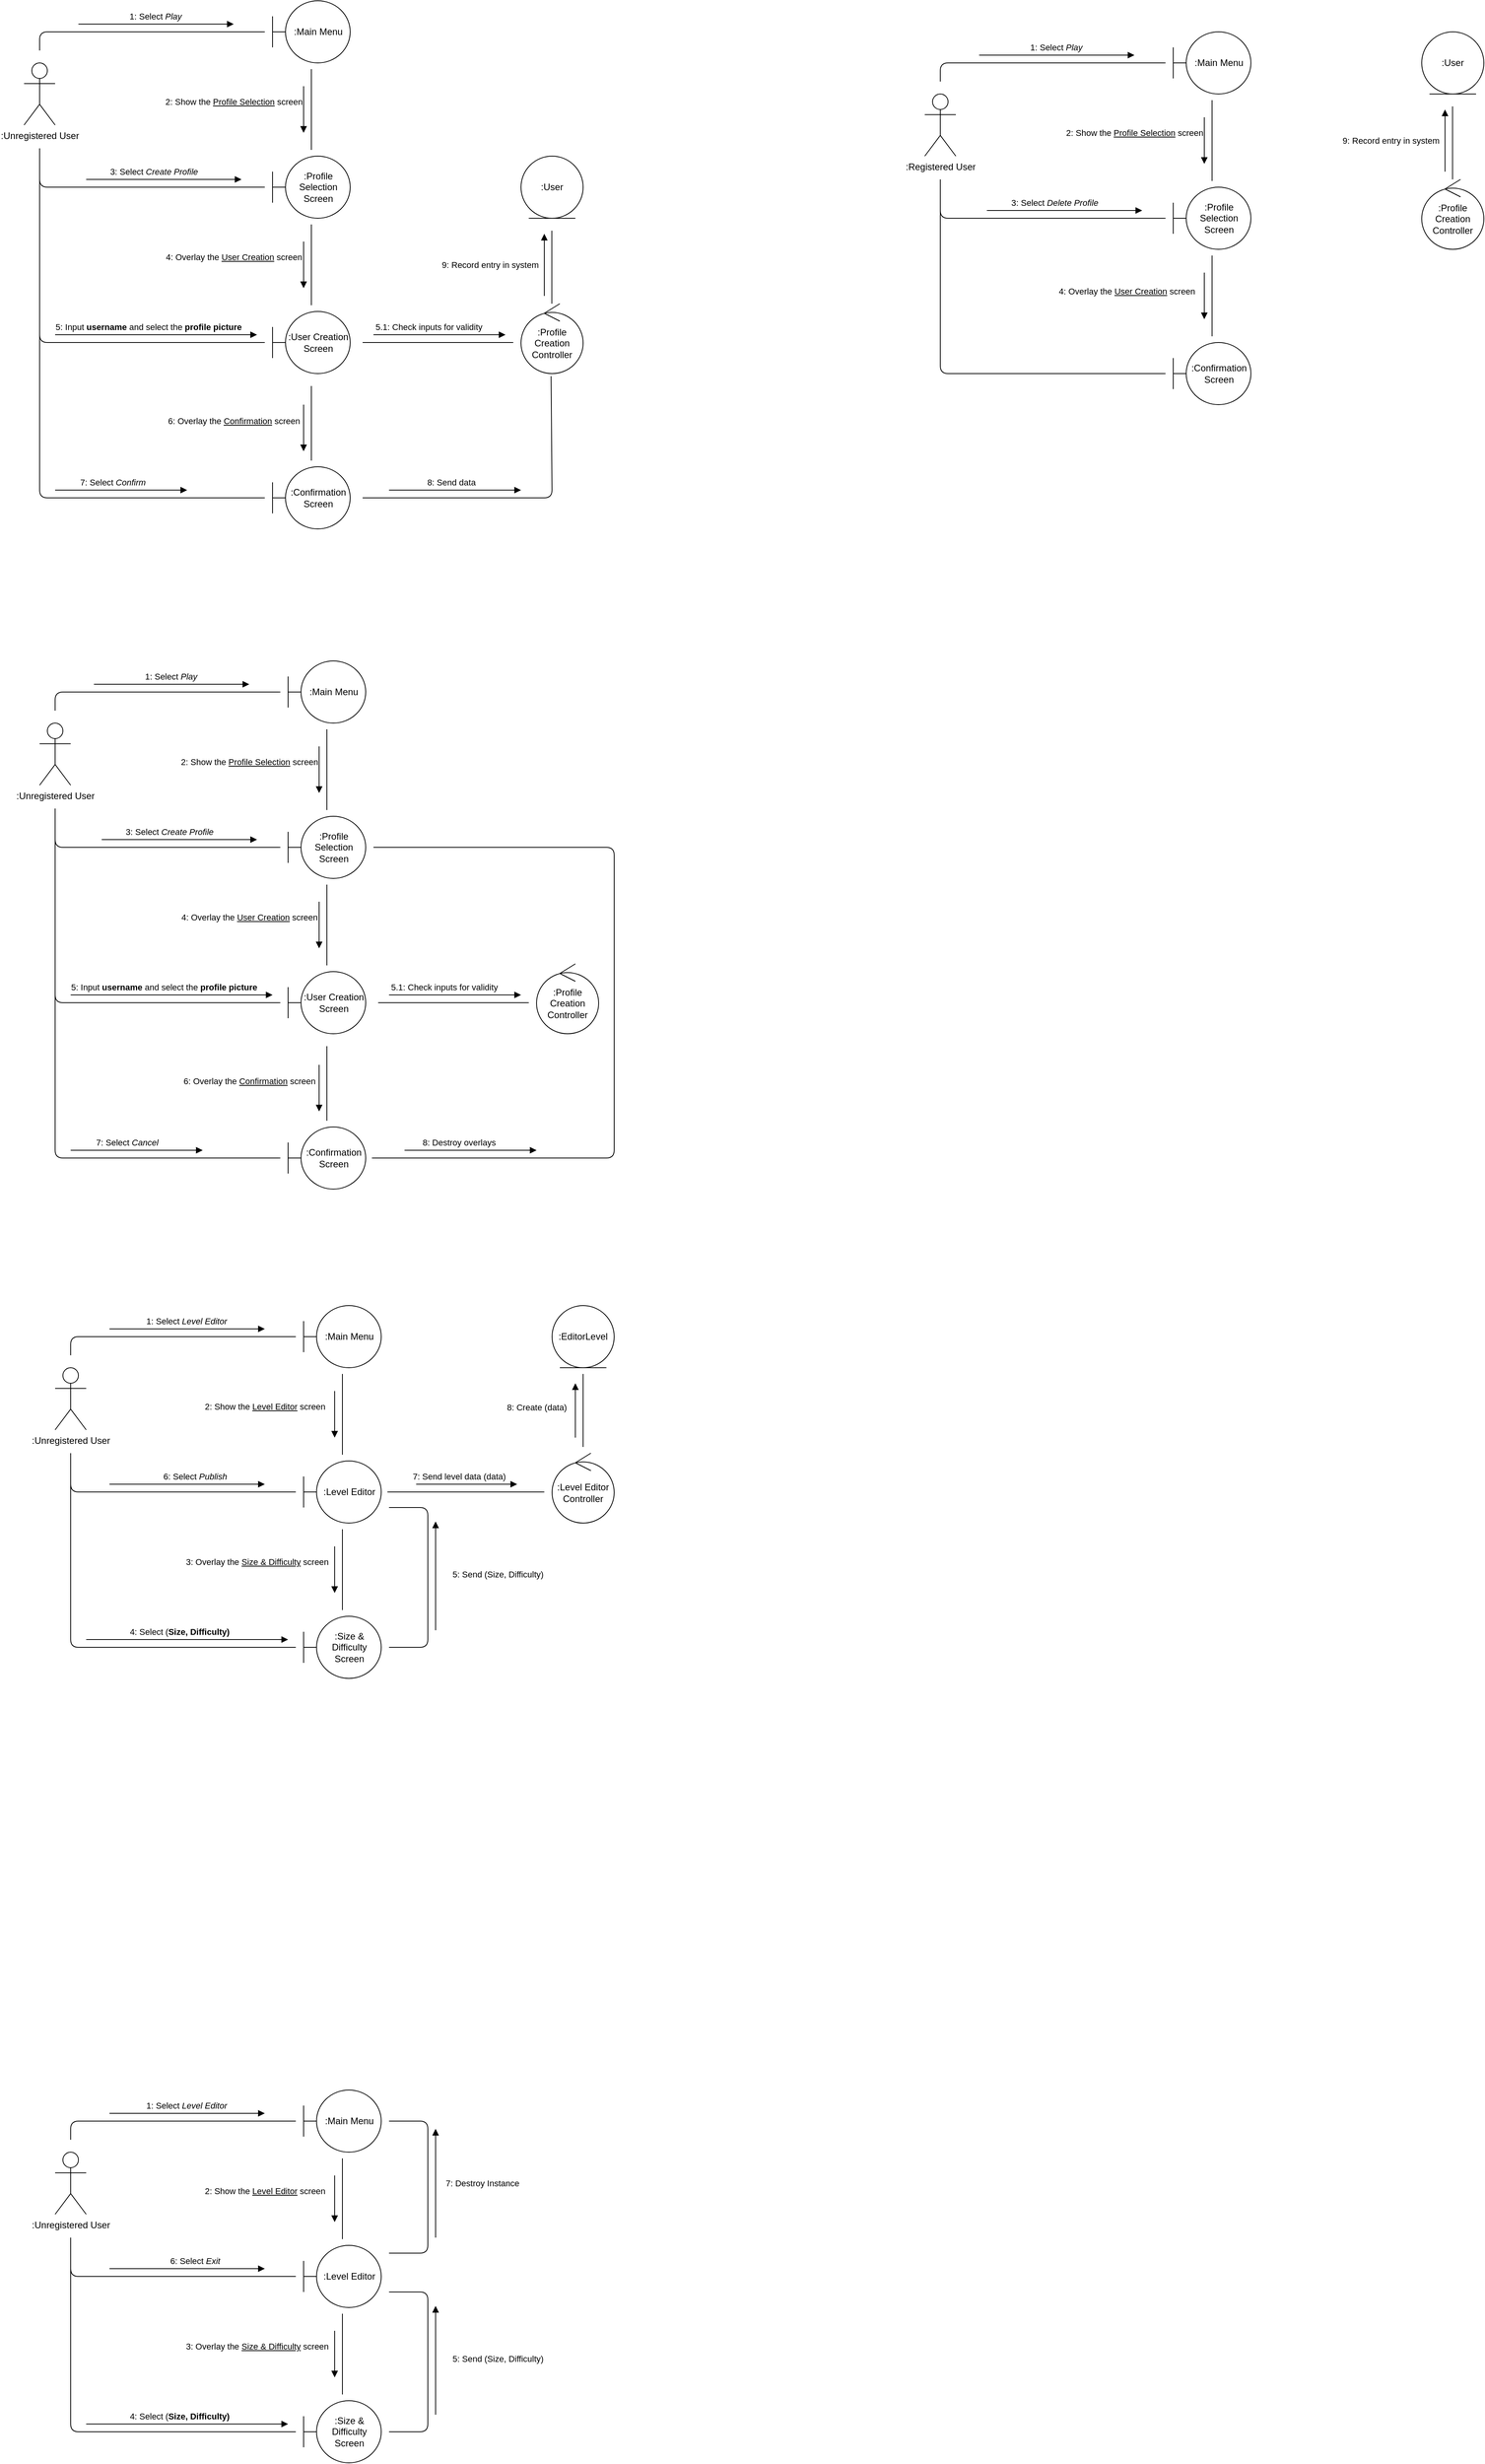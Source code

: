 <mxfile>
    <diagram id="NdVp4izj-DP-vkggaARb" name="Page-1">
        <mxGraphModel dx="1538" dy="759" grid="1" gridSize="10" guides="1" tooltips="1" connect="1" arrows="1" fold="1" page="1" pageScale="1" pageWidth="1169" pageHeight="827" background="#ffffff" math="0" shadow="0">
            <root>
                <mxCell id="0"/>
                <mxCell id="1" parent="0"/>
                <mxCell id="18" value="" style="edgeStyle=none;rounded=1;orthogonalLoop=1;jettySize=auto;html=1;endArrow=none;startSize=14;endSize=14;sourcePerimeterSpacing=8;targetPerimeterSpacing=8;endFill=0;" parent="1" source="3" target="10" edge="1">
                    <mxGeometry relative="1" as="geometry"/>
                </mxCell>
                <mxCell id="19" value="2: Show the &lt;u&gt;Profile Selection&lt;/u&gt; screen" style="edgeLabel;html=1;align=center;verticalAlign=middle;resizable=0;points=[];" parent="18" vertex="1" connectable="0">
                    <mxGeometry x="-0.325" y="-1" relative="1" as="geometry">
                        <mxPoint x="-99" y="7" as="offset"/>
                    </mxGeometry>
                </mxCell>
                <mxCell id="3" value=":Main Menu" style="shape=umlBoundary;whiteSpace=wrap;html=1;shadow=0;sketch=0;" parent="1" vertex="1">
                    <mxGeometry x="400" y="40" width="100" height="80" as="geometry"/>
                </mxCell>
                <mxCell id="8" style="edgeStyle=none;orthogonalLoop=1;jettySize=auto;html=1;endArrow=none;startSize=14;endSize=14;sourcePerimeterSpacing=16;targetPerimeterSpacing=8;rounded=1;endFill=0;" parent="1" source="7" edge="1">
                    <mxGeometry relative="1" as="geometry">
                        <mxPoint x="390" y="80" as="targetPoint"/>
                        <Array as="points">
                            <mxPoint x="100" y="80"/>
                        </Array>
                    </mxGeometry>
                </mxCell>
                <mxCell id="9" value="1: Select&amp;nbsp;&lt;i&gt;Play&lt;/i&gt;" style="edgeLabel;html=1;align=center;verticalAlign=middle;resizable=0;points=[];" parent="8" vertex="1" connectable="0">
                    <mxGeometry x="0.089" relative="1" as="geometry">
                        <mxPoint x="2" y="-20" as="offset"/>
                    </mxGeometry>
                </mxCell>
                <mxCell id="15" style="edgeStyle=none;rounded=1;orthogonalLoop=1;jettySize=auto;html=1;endArrow=none;startSize=14;endSize=14;sourcePerimeterSpacing=16;targetPerimeterSpacing=32;endFill=0;" parent="1" edge="1">
                    <mxGeometry relative="1" as="geometry">
                        <mxPoint x="100" y="230" as="sourcePoint"/>
                        <mxPoint x="390" y="280" as="targetPoint"/>
                        <Array as="points">
                            <mxPoint x="100" y="280"/>
                        </Array>
                    </mxGeometry>
                </mxCell>
                <mxCell id="17" value="3: Select&amp;nbsp;&lt;i&gt;Create Profile&lt;/i&gt;" style="edgeLabel;html=1;align=center;verticalAlign=middle;resizable=0;points=[];" parent="15" vertex="1" connectable="0">
                    <mxGeometry x="-0.097" y="1" relative="1" as="geometry">
                        <mxPoint x="43" y="-19" as="offset"/>
                    </mxGeometry>
                </mxCell>
                <mxCell id="24" style="edgeStyle=none;rounded=1;orthogonalLoop=1;jettySize=auto;html=1;endArrow=none;startSize=14;endSize=14;sourcePerimeterSpacing=16;targetPerimeterSpacing=8;endFill=0;" parent="1" edge="1">
                    <mxGeometry relative="1" as="geometry">
                        <mxPoint x="100" y="230" as="sourcePoint"/>
                        <mxPoint x="390" y="480" as="targetPoint"/>
                        <Array as="points">
                            <mxPoint x="100" y="480"/>
                        </Array>
                    </mxGeometry>
                </mxCell>
                <mxCell id="25" value="5: Input &lt;b&gt;username&amp;nbsp;&lt;/b&gt;and select the &lt;b&gt;profile picture&lt;/b&gt;" style="edgeLabel;html=1;align=center;verticalAlign=middle;resizable=0;points=[];" parent="24" vertex="1" connectable="0">
                    <mxGeometry x="0.345" y="2" relative="1" as="geometry">
                        <mxPoint x="27" y="-18" as="offset"/>
                    </mxGeometry>
                </mxCell>
                <mxCell id="30" style="edgeStyle=none;rounded=1;orthogonalLoop=1;jettySize=auto;html=1;endArrow=none;startSize=14;endSize=14;sourcePerimeterSpacing=16;targetPerimeterSpacing=8;endFill=0;" parent="1" edge="1">
                    <mxGeometry relative="1" as="geometry">
                        <mxPoint x="100" y="230" as="sourcePoint"/>
                        <mxPoint x="390" y="680" as="targetPoint"/>
                        <Array as="points">
                            <mxPoint x="100" y="680"/>
                        </Array>
                    </mxGeometry>
                </mxCell>
                <mxCell id="31" value="7: Select&amp;nbsp;&lt;i&gt;Confirm&lt;/i&gt;" style="edgeLabel;html=1;align=center;verticalAlign=middle;resizable=0;points=[];" parent="30" vertex="1" connectable="0">
                    <mxGeometry x="0.485" y="-3" relative="1" as="geometry">
                        <mxPoint x="-6" y="-23" as="offset"/>
                    </mxGeometry>
                </mxCell>
                <mxCell id="7" value=":Unregistered User" style="shape=umlActor;verticalLabelPosition=bottom;verticalAlign=top;html=1;shadow=0;sketch=0;" parent="1" vertex="1">
                    <mxGeometry x="80" y="120" width="40" height="80" as="geometry"/>
                </mxCell>
                <mxCell id="22" value="" style="edgeStyle=none;rounded=1;orthogonalLoop=1;jettySize=auto;html=1;endArrow=none;startSize=14;endSize=14;sourcePerimeterSpacing=8;targetPerimeterSpacing=8;endFill=0;" parent="1" source="10" target="21" edge="1">
                    <mxGeometry relative="1" as="geometry"/>
                </mxCell>
                <mxCell id="23" value="4: Overlay the &lt;u&gt;User Creation&lt;/u&gt; screen" style="edgeLabel;html=1;align=center;verticalAlign=middle;resizable=0;points=[];" parent="22" vertex="1" connectable="0">
                    <mxGeometry x="-0.197" y="1" relative="1" as="geometry">
                        <mxPoint x="-101" as="offset"/>
                    </mxGeometry>
                </mxCell>
                <mxCell id="10" value=":Profile Selection Screen" style="shape=umlBoundary;whiteSpace=wrap;html=1;shadow=0;sketch=0;" parent="1" vertex="1">
                    <mxGeometry x="400" y="240" width="100" height="80" as="geometry"/>
                </mxCell>
                <mxCell id="28" value="" style="edgeStyle=none;rounded=1;orthogonalLoop=1;jettySize=auto;html=1;endArrow=none;startSize=14;endSize=14;sourcePerimeterSpacing=16;targetPerimeterSpacing=8;endFill=0;" parent="1" source="21" target="27" edge="1">
                    <mxGeometry relative="1" as="geometry"/>
                </mxCell>
                <mxCell id="29" value="6: Overlay the &lt;u&gt;Confirmation&lt;/u&gt;&amp;nbsp;screen" style="edgeLabel;html=1;align=center;verticalAlign=middle;resizable=0;points=[];" parent="28" vertex="1" connectable="0">
                    <mxGeometry x="-0.179" y="-2" relative="1" as="geometry">
                        <mxPoint x="-98" y="5" as="offset"/>
                    </mxGeometry>
                </mxCell>
                <mxCell id="46" style="edgeStyle=none;rounded=1;orthogonalLoop=1;jettySize=auto;html=1;endArrow=none;endFill=0;startSize=14;endSize=14;sourcePerimeterSpacing=16;targetPerimeterSpacing=8;" parent="1" source="21" edge="1">
                    <mxGeometry relative="1" as="geometry">
                        <mxPoint x="710" y="480" as="targetPoint"/>
                    </mxGeometry>
                </mxCell>
                <mxCell id="48" value="5.1: Check inputs for validity" style="edgeLabel;html=1;align=center;verticalAlign=middle;resizable=0;points=[];" parent="46" vertex="1" connectable="0">
                    <mxGeometry x="-0.304" relative="1" as="geometry">
                        <mxPoint x="17" y="-20" as="offset"/>
                    </mxGeometry>
                </mxCell>
                <mxCell id="21" value=":User Creation Screen" style="shape=umlBoundary;whiteSpace=wrap;html=1;shadow=0;sketch=0;" parent="1" vertex="1">
                    <mxGeometry x="400" y="440" width="100" height="80" as="geometry"/>
                </mxCell>
                <mxCell id="33" style="edgeStyle=none;rounded=1;orthogonalLoop=1;jettySize=auto;html=1;endArrow=none;startSize=14;endSize=14;sourcePerimeterSpacing=16;targetPerimeterSpacing=8;entryX=0.484;entryY=1.037;entryDx=0;entryDy=0;entryPerimeter=0;endFill=0;" parent="1" source="27" target="32" edge="1">
                    <mxGeometry relative="1" as="geometry">
                        <mxPoint x="760" y="530" as="targetPoint"/>
                        <Array as="points">
                            <mxPoint x="760" y="680"/>
                        </Array>
                    </mxGeometry>
                </mxCell>
                <mxCell id="45" value="8: Send data" style="edgeLabel;html=1;align=center;verticalAlign=middle;resizable=0;points=[];" parent="33" vertex="1" connectable="0">
                    <mxGeometry x="-0.595" y="-2" relative="1" as="geometry">
                        <mxPoint x="33" y="-22" as="offset"/>
                    </mxGeometry>
                </mxCell>
                <mxCell id="27" value=":Confirmation Screen" style="shape=umlBoundary;whiteSpace=wrap;html=1;shadow=0;sketch=0;" parent="1" vertex="1">
                    <mxGeometry x="400" y="640" width="100" height="80" as="geometry"/>
                </mxCell>
                <mxCell id="50" value="" style="edgeStyle=none;rounded=1;orthogonalLoop=1;jettySize=auto;html=1;endArrow=none;endFill=0;startSize=14;endSize=6;sourcePerimeterSpacing=8;targetPerimeterSpacing=8;" parent="1" edge="1">
                    <mxGeometry relative="1" as="geometry">
                        <mxPoint x="759.71" y="430" as="sourcePoint"/>
                        <mxPoint x="759.71" y="336" as="targetPoint"/>
                    </mxGeometry>
                </mxCell>
                <mxCell id="52" value="9: Record entry in system" style="edgeLabel;html=1;align=center;verticalAlign=middle;resizable=0;points=[];" parent="50" vertex="1" connectable="0">
                    <mxGeometry x="0.305" relative="1" as="geometry">
                        <mxPoint x="-80" y="11" as="offset"/>
                    </mxGeometry>
                </mxCell>
                <mxCell id="32" value=":Profile Creation Controller" style="ellipse;shape=umlControl;whiteSpace=wrap;html=1;shadow=0;sketch=0;" parent="1" vertex="1">
                    <mxGeometry x="720" y="430" width="80" height="90" as="geometry"/>
                </mxCell>
                <mxCell id="37" value="" style="html=1;verticalAlign=bottom;endArrow=block;rounded=1;startSize=14;endSize=6;sourcePerimeterSpacing=16;targetPerimeterSpacing=8;" parent="1" edge="1">
                    <mxGeometry width="80" relative="1" as="geometry">
                        <mxPoint x="120" y="670" as="sourcePoint"/>
                        <mxPoint x="290" y="670" as="targetPoint"/>
                    </mxGeometry>
                </mxCell>
                <mxCell id="38" value="" style="html=1;verticalAlign=bottom;endArrow=block;rounded=1;startSize=14;endSize=6;sourcePerimeterSpacing=16;targetPerimeterSpacing=8;" parent="1" edge="1">
                    <mxGeometry width="80" relative="1" as="geometry">
                        <mxPoint x="440" y="560" as="sourcePoint"/>
                        <mxPoint x="440" y="620" as="targetPoint"/>
                    </mxGeometry>
                </mxCell>
                <mxCell id="39" value="" style="html=1;verticalAlign=bottom;endArrow=block;rounded=1;startSize=14;endSize=6;sourcePerimeterSpacing=16;targetPerimeterSpacing=8;endFill=1;" parent="1" edge="1">
                    <mxGeometry width="80" relative="1" as="geometry">
                        <mxPoint x="120" y="470" as="sourcePoint"/>
                        <mxPoint x="380" y="470" as="targetPoint"/>
                    </mxGeometry>
                </mxCell>
                <mxCell id="40" value="" style="html=1;verticalAlign=bottom;endArrow=block;rounded=1;startSize=14;endSize=6;sourcePerimeterSpacing=16;targetPerimeterSpacing=8;" parent="1" edge="1">
                    <mxGeometry width="80" relative="1" as="geometry">
                        <mxPoint x="160" y="270" as="sourcePoint"/>
                        <mxPoint x="360" y="270" as="targetPoint"/>
                    </mxGeometry>
                </mxCell>
                <mxCell id="41" value="" style="html=1;verticalAlign=bottom;endArrow=block;rounded=1;startSize=14;endSize=6;sourcePerimeterSpacing=16;targetPerimeterSpacing=8;" parent="1" edge="1">
                    <mxGeometry width="80" relative="1" as="geometry">
                        <mxPoint x="440" y="350" as="sourcePoint"/>
                        <mxPoint x="440" y="410" as="targetPoint"/>
                    </mxGeometry>
                </mxCell>
                <mxCell id="42" value="" style="html=1;verticalAlign=bottom;endArrow=block;rounded=1;startSize=14;endSize=6;sourcePerimeterSpacing=16;targetPerimeterSpacing=8;" parent="1" edge="1">
                    <mxGeometry width="80" relative="1" as="geometry">
                        <mxPoint x="440" y="150" as="sourcePoint"/>
                        <mxPoint x="440" y="210" as="targetPoint"/>
                    </mxGeometry>
                </mxCell>
                <mxCell id="43" value="" style="html=1;verticalAlign=bottom;endArrow=block;rounded=1;startSize=14;endSize=6;sourcePerimeterSpacing=16;targetPerimeterSpacing=8;" parent="1" edge="1">
                    <mxGeometry width="80" relative="1" as="geometry">
                        <mxPoint x="150" y="70" as="sourcePoint"/>
                        <mxPoint x="350" y="70" as="targetPoint"/>
                    </mxGeometry>
                </mxCell>
                <mxCell id="44" value="" style="html=1;verticalAlign=bottom;endArrow=block;rounded=1;startSize=14;endSize=6;sourcePerimeterSpacing=16;targetPerimeterSpacing=8;" parent="1" edge="1">
                    <mxGeometry width="80" relative="1" as="geometry">
                        <mxPoint x="550" y="670" as="sourcePoint"/>
                        <mxPoint x="720" y="670" as="targetPoint"/>
                    </mxGeometry>
                </mxCell>
                <mxCell id="47" value="" style="html=1;verticalAlign=bottom;endArrow=block;rounded=1;startSize=14;endSize=6;sourcePerimeterSpacing=16;targetPerimeterSpacing=8;endFill=1;" parent="1" edge="1">
                    <mxGeometry width="80" relative="1" as="geometry">
                        <mxPoint x="530" y="470" as="sourcePoint"/>
                        <mxPoint x="700" y="470" as="targetPoint"/>
                    </mxGeometry>
                </mxCell>
                <mxCell id="49" value=":User" style="ellipse;shape=umlEntity;whiteSpace=wrap;html=1;shadow=0;sketch=0;" parent="1" vertex="1">
                    <mxGeometry x="720" y="240" width="80" height="80" as="geometry"/>
                </mxCell>
                <mxCell id="51" value="" style="html=1;verticalAlign=bottom;endArrow=block;rounded=1;startSize=14;endSize=6;sourcePerimeterSpacing=16;targetPerimeterSpacing=8;" parent="1" edge="1">
                    <mxGeometry width="80" relative="1" as="geometry">
                        <mxPoint x="750" y="420" as="sourcePoint"/>
                        <mxPoint x="750" y="340" as="targetPoint"/>
                    </mxGeometry>
                </mxCell>
                <mxCell id="63" value="" style="edgeStyle=none;rounded=1;orthogonalLoop=1;jettySize=auto;html=1;endArrow=none;startSize=14;endSize=14;sourcePerimeterSpacing=8;targetPerimeterSpacing=8;endFill=0;" parent="1" source="65" target="77" edge="1">
                    <mxGeometry relative="1" as="geometry"/>
                </mxCell>
                <mxCell id="64" value="2: Show the &lt;u&gt;Profile Selection&lt;/u&gt; screen" style="edgeLabel;html=1;align=center;verticalAlign=middle;resizable=0;points=[];" parent="63" vertex="1" connectable="0">
                    <mxGeometry x="-0.325" y="-1" relative="1" as="geometry">
                        <mxPoint x="-99" y="7" as="offset"/>
                    </mxGeometry>
                </mxCell>
                <mxCell id="65" value=":Main Menu" style="shape=umlBoundary;whiteSpace=wrap;html=1;shadow=0;sketch=0;" parent="1" vertex="1">
                    <mxGeometry x="420" y="890" width="100" height="80" as="geometry"/>
                </mxCell>
                <mxCell id="66" style="edgeStyle=none;orthogonalLoop=1;jettySize=auto;html=1;endArrow=none;startSize=14;endSize=14;sourcePerimeterSpacing=16;targetPerimeterSpacing=8;rounded=1;endFill=0;" parent="1" source="74" edge="1">
                    <mxGeometry relative="1" as="geometry">
                        <mxPoint x="410" y="930" as="targetPoint"/>
                        <Array as="points">
                            <mxPoint x="120" y="930"/>
                        </Array>
                    </mxGeometry>
                </mxCell>
                <mxCell id="67" value="1: Select&amp;nbsp;&lt;i&gt;Play&lt;/i&gt;" style="edgeLabel;html=1;align=center;verticalAlign=middle;resizable=0;points=[];" parent="66" vertex="1" connectable="0">
                    <mxGeometry x="0.089" relative="1" as="geometry">
                        <mxPoint x="2" y="-20" as="offset"/>
                    </mxGeometry>
                </mxCell>
                <mxCell id="68" style="edgeStyle=none;rounded=1;orthogonalLoop=1;jettySize=auto;html=1;endArrow=none;startSize=14;endSize=14;sourcePerimeterSpacing=16;targetPerimeterSpacing=32;endFill=0;" parent="1" edge="1">
                    <mxGeometry relative="1" as="geometry">
                        <mxPoint x="120" y="1080" as="sourcePoint"/>
                        <mxPoint x="410" y="1130" as="targetPoint"/>
                        <Array as="points">
                            <mxPoint x="120" y="1130"/>
                        </Array>
                    </mxGeometry>
                </mxCell>
                <mxCell id="69" value="3: Select&amp;nbsp;&lt;i&gt;Create Profile&lt;/i&gt;" style="edgeLabel;html=1;align=center;verticalAlign=middle;resizable=0;points=[];" parent="68" vertex="1" connectable="0">
                    <mxGeometry x="-0.097" y="1" relative="1" as="geometry">
                        <mxPoint x="43" y="-19" as="offset"/>
                    </mxGeometry>
                </mxCell>
                <mxCell id="70" style="edgeStyle=none;rounded=1;orthogonalLoop=1;jettySize=auto;html=1;endArrow=none;startSize=14;endSize=14;sourcePerimeterSpacing=16;targetPerimeterSpacing=8;endFill=0;" parent="1" edge="1">
                    <mxGeometry relative="1" as="geometry">
                        <mxPoint x="120" y="1080" as="sourcePoint"/>
                        <mxPoint x="410" y="1330" as="targetPoint"/>
                        <Array as="points">
                            <mxPoint x="120" y="1330"/>
                        </Array>
                    </mxGeometry>
                </mxCell>
                <mxCell id="71" value="5: Input &lt;b&gt;username&amp;nbsp;&lt;/b&gt;and select the &lt;b&gt;profile picture&lt;/b&gt;" style="edgeLabel;html=1;align=center;verticalAlign=middle;resizable=0;points=[];" parent="70" vertex="1" connectable="0">
                    <mxGeometry x="0.345" y="2" relative="1" as="geometry">
                        <mxPoint x="27" y="-18" as="offset"/>
                    </mxGeometry>
                </mxCell>
                <mxCell id="72" style="edgeStyle=none;rounded=1;orthogonalLoop=1;jettySize=auto;html=1;endArrow=none;startSize=14;endSize=14;sourcePerimeterSpacing=16;targetPerimeterSpacing=8;endFill=0;" parent="1" edge="1">
                    <mxGeometry relative="1" as="geometry">
                        <mxPoint x="120" y="1080" as="sourcePoint"/>
                        <mxPoint x="410" y="1530" as="targetPoint"/>
                        <Array as="points">
                            <mxPoint x="120" y="1530"/>
                        </Array>
                    </mxGeometry>
                </mxCell>
                <mxCell id="73" value="7: Select&amp;nbsp;&lt;i&gt;Cancel&amp;nbsp;&lt;/i&gt;" style="edgeLabel;html=1;align=center;verticalAlign=middle;resizable=0;points=[];" parent="72" vertex="1" connectable="0">
                    <mxGeometry x="0.485" y="-3" relative="1" as="geometry">
                        <mxPoint x="-6" y="-23" as="offset"/>
                    </mxGeometry>
                </mxCell>
                <mxCell id="74" value=":Unregistered User" style="shape=umlActor;verticalLabelPosition=bottom;verticalAlign=top;html=1;shadow=0;sketch=0;" parent="1" vertex="1">
                    <mxGeometry x="100" y="970" width="40" height="80" as="geometry"/>
                </mxCell>
                <mxCell id="75" value="" style="edgeStyle=none;rounded=1;orthogonalLoop=1;jettySize=auto;html=1;endArrow=none;startSize=14;endSize=14;sourcePerimeterSpacing=8;targetPerimeterSpacing=8;endFill=0;" parent="1" source="77" target="82" edge="1">
                    <mxGeometry relative="1" as="geometry"/>
                </mxCell>
                <mxCell id="76" value="4: Overlay the &lt;u&gt;User Creation&lt;/u&gt; screen" style="edgeLabel;html=1;align=center;verticalAlign=middle;resizable=0;points=[];" parent="75" vertex="1" connectable="0">
                    <mxGeometry x="-0.197" y="1" relative="1" as="geometry">
                        <mxPoint x="-101" as="offset"/>
                    </mxGeometry>
                </mxCell>
                <mxCell id="77" value=":Profile Selection Screen" style="shape=umlBoundary;whiteSpace=wrap;html=1;shadow=0;sketch=0;" parent="1" vertex="1">
                    <mxGeometry x="420" y="1090" width="100" height="80" as="geometry"/>
                </mxCell>
                <mxCell id="78" value="" style="edgeStyle=none;rounded=1;orthogonalLoop=1;jettySize=auto;html=1;endArrow=none;startSize=14;endSize=14;sourcePerimeterSpacing=16;targetPerimeterSpacing=8;endFill=0;" parent="1" source="82" target="85" edge="1">
                    <mxGeometry relative="1" as="geometry"/>
                </mxCell>
                <mxCell id="79" value="6: Overlay the &lt;u&gt;Confirmation&lt;/u&gt;&amp;nbsp;screen" style="edgeLabel;html=1;align=center;verticalAlign=middle;resizable=0;points=[];" parent="78" vertex="1" connectable="0">
                    <mxGeometry x="-0.179" y="-2" relative="1" as="geometry">
                        <mxPoint x="-98" y="5" as="offset"/>
                    </mxGeometry>
                </mxCell>
                <mxCell id="80" style="edgeStyle=none;rounded=1;orthogonalLoop=1;jettySize=auto;html=1;endArrow=none;endFill=0;startSize=14;endSize=14;sourcePerimeterSpacing=16;targetPerimeterSpacing=8;" parent="1" source="82" edge="1">
                    <mxGeometry relative="1" as="geometry">
                        <mxPoint x="730" y="1330" as="targetPoint"/>
                    </mxGeometry>
                </mxCell>
                <mxCell id="81" value="5.1: Check inputs for validity" style="edgeLabel;html=1;align=center;verticalAlign=middle;resizable=0;points=[];" parent="80" vertex="1" connectable="0">
                    <mxGeometry x="-0.304" relative="1" as="geometry">
                        <mxPoint x="17" y="-20" as="offset"/>
                    </mxGeometry>
                </mxCell>
                <mxCell id="82" value=":User Creation Screen" style="shape=umlBoundary;whiteSpace=wrap;html=1;shadow=0;sketch=0;" parent="1" vertex="1">
                    <mxGeometry x="420" y="1290" width="100" height="80" as="geometry"/>
                </mxCell>
                <mxCell id="100" style="edgeStyle=none;rounded=1;orthogonalLoop=1;jettySize=auto;html=1;endArrow=none;endFill=0;startSize=14;endSize=6;sourcePerimeterSpacing=8;targetPerimeterSpacing=8;" parent="1" source="85" edge="1">
                    <mxGeometry relative="1" as="geometry">
                        <mxPoint x="530" y="1130" as="targetPoint"/>
                        <Array as="points">
                            <mxPoint x="840" y="1530"/>
                            <mxPoint x="840" y="1130"/>
                        </Array>
                    </mxGeometry>
                </mxCell>
                <mxCell id="102" value="8: Destroy overlays" style="edgeLabel;html=1;align=center;verticalAlign=middle;resizable=0;points=[];" parent="100" vertex="1" connectable="0">
                    <mxGeometry x="-0.813" y="1" relative="1" as="geometry">
                        <mxPoint x="16" y="-19" as="offset"/>
                    </mxGeometry>
                </mxCell>
                <mxCell id="85" value=":Confirmation Screen" style="shape=umlBoundary;whiteSpace=wrap;html=1;shadow=0;sketch=0;" parent="1" vertex="1">
                    <mxGeometry x="420" y="1490" width="100" height="80" as="geometry"/>
                </mxCell>
                <mxCell id="88" value=":Profile Creation Controller" style="ellipse;shape=umlControl;whiteSpace=wrap;html=1;shadow=0;sketch=0;" parent="1" vertex="1">
                    <mxGeometry x="740" y="1280" width="80" height="90" as="geometry"/>
                </mxCell>
                <mxCell id="89" value="" style="html=1;verticalAlign=bottom;endArrow=block;rounded=1;startSize=14;endSize=6;sourcePerimeterSpacing=16;targetPerimeterSpacing=8;" parent="1" edge="1">
                    <mxGeometry width="80" relative="1" as="geometry">
                        <mxPoint x="140" y="1520" as="sourcePoint"/>
                        <mxPoint x="310" y="1520" as="targetPoint"/>
                    </mxGeometry>
                </mxCell>
                <mxCell id="90" value="" style="html=1;verticalAlign=bottom;endArrow=block;rounded=1;startSize=14;endSize=6;sourcePerimeterSpacing=16;targetPerimeterSpacing=8;" parent="1" edge="1">
                    <mxGeometry width="80" relative="1" as="geometry">
                        <mxPoint x="460" y="1410" as="sourcePoint"/>
                        <mxPoint x="460" y="1470" as="targetPoint"/>
                    </mxGeometry>
                </mxCell>
                <mxCell id="91" value="" style="html=1;verticalAlign=bottom;endArrow=block;rounded=1;startSize=14;endSize=6;sourcePerimeterSpacing=16;targetPerimeterSpacing=8;endFill=1;" parent="1" edge="1">
                    <mxGeometry width="80" relative="1" as="geometry">
                        <mxPoint x="140" y="1320" as="sourcePoint"/>
                        <mxPoint x="400" y="1320" as="targetPoint"/>
                    </mxGeometry>
                </mxCell>
                <mxCell id="92" value="" style="html=1;verticalAlign=bottom;endArrow=block;rounded=1;startSize=14;endSize=6;sourcePerimeterSpacing=16;targetPerimeterSpacing=8;" parent="1" edge="1">
                    <mxGeometry width="80" relative="1" as="geometry">
                        <mxPoint x="180" y="1120" as="sourcePoint"/>
                        <mxPoint x="380" y="1120" as="targetPoint"/>
                    </mxGeometry>
                </mxCell>
                <mxCell id="93" value="" style="html=1;verticalAlign=bottom;endArrow=block;rounded=1;startSize=14;endSize=6;sourcePerimeterSpacing=16;targetPerimeterSpacing=8;" parent="1" edge="1">
                    <mxGeometry width="80" relative="1" as="geometry">
                        <mxPoint x="460" y="1200" as="sourcePoint"/>
                        <mxPoint x="460" y="1260" as="targetPoint"/>
                    </mxGeometry>
                </mxCell>
                <mxCell id="94" value="" style="html=1;verticalAlign=bottom;endArrow=block;rounded=1;startSize=14;endSize=6;sourcePerimeterSpacing=16;targetPerimeterSpacing=8;" parent="1" edge="1">
                    <mxGeometry width="80" relative="1" as="geometry">
                        <mxPoint x="460" y="1000" as="sourcePoint"/>
                        <mxPoint x="460" y="1060" as="targetPoint"/>
                    </mxGeometry>
                </mxCell>
                <mxCell id="95" value="" style="html=1;verticalAlign=bottom;endArrow=block;rounded=1;startSize=14;endSize=6;sourcePerimeterSpacing=16;targetPerimeterSpacing=8;" parent="1" edge="1">
                    <mxGeometry width="80" relative="1" as="geometry">
                        <mxPoint x="170" y="920" as="sourcePoint"/>
                        <mxPoint x="370" y="920" as="targetPoint"/>
                    </mxGeometry>
                </mxCell>
                <mxCell id="97" value="" style="html=1;verticalAlign=bottom;endArrow=block;rounded=1;startSize=14;endSize=6;sourcePerimeterSpacing=16;targetPerimeterSpacing=8;endFill=1;" parent="1" edge="1">
                    <mxGeometry width="80" relative="1" as="geometry">
                        <mxPoint x="550" y="1320" as="sourcePoint"/>
                        <mxPoint x="720" y="1320" as="targetPoint"/>
                    </mxGeometry>
                </mxCell>
                <mxCell id="101" value="" style="html=1;verticalAlign=bottom;endArrow=block;rounded=1;startSize=14;endSize=6;sourcePerimeterSpacing=16;targetPerimeterSpacing=8;endFill=1;" parent="1" edge="1">
                    <mxGeometry width="80" relative="1" as="geometry">
                        <mxPoint x="570" y="1520" as="sourcePoint"/>
                        <mxPoint x="740" y="1520" as="targetPoint"/>
                    </mxGeometry>
                </mxCell>
                <mxCell id="103" value="" style="edgeStyle=none;rounded=1;orthogonalLoop=1;jettySize=auto;html=1;endArrow=none;startSize=14;endSize=14;sourcePerimeterSpacing=8;targetPerimeterSpacing=8;endFill=0;" parent="1" source="105" target="117" edge="1">
                    <mxGeometry relative="1" as="geometry"/>
                </mxCell>
                <mxCell id="104" value="2: Show the &lt;u&gt;Level Editor&lt;/u&gt;&amp;nbsp;screen" style="edgeLabel;html=1;align=center;verticalAlign=middle;resizable=0;points=[];" parent="103" vertex="1" connectable="0">
                    <mxGeometry x="-0.325" y="-1" relative="1" as="geometry">
                        <mxPoint x="-99" y="7" as="offset"/>
                    </mxGeometry>
                </mxCell>
                <mxCell id="105" value=":Main Menu" style="shape=umlBoundary;whiteSpace=wrap;html=1;shadow=0;sketch=0;" parent="1" vertex="1">
                    <mxGeometry x="440" y="1720" width="100" height="80" as="geometry"/>
                </mxCell>
                <mxCell id="106" style="edgeStyle=none;orthogonalLoop=1;jettySize=auto;html=1;endArrow=none;startSize=14;endSize=14;sourcePerimeterSpacing=16;targetPerimeterSpacing=8;rounded=1;endFill=0;" parent="1" source="114" edge="1">
                    <mxGeometry relative="1" as="geometry">
                        <mxPoint x="430" y="1760" as="targetPoint"/>
                        <Array as="points">
                            <mxPoint x="140" y="1760"/>
                        </Array>
                    </mxGeometry>
                </mxCell>
                <mxCell id="107" value="1: Select&amp;nbsp;&lt;i&gt;Level Editor&lt;/i&gt;" style="edgeLabel;html=1;align=center;verticalAlign=middle;resizable=0;points=[];" parent="106" vertex="1" connectable="0">
                    <mxGeometry x="0.089" relative="1" as="geometry">
                        <mxPoint x="2" y="-20" as="offset"/>
                    </mxGeometry>
                </mxCell>
                <mxCell id="110" style="edgeStyle=none;rounded=1;orthogonalLoop=1;jettySize=auto;html=1;endArrow=none;startSize=14;endSize=14;sourcePerimeterSpacing=16;targetPerimeterSpacing=8;endFill=0;" parent="1" edge="1">
                    <mxGeometry relative="1" as="geometry">
                        <mxPoint x="140" y="1910" as="sourcePoint"/>
                        <mxPoint x="430" y="2160" as="targetPoint"/>
                        <Array as="points">
                            <mxPoint x="140" y="2160"/>
                        </Array>
                    </mxGeometry>
                </mxCell>
                <mxCell id="111" value="4: Select (&lt;b&gt;Size,&amp;nbsp;&lt;/b&gt;&lt;b&gt;Difficulty)&lt;/b&gt;" style="edgeLabel;html=1;align=center;verticalAlign=middle;resizable=0;points=[];" parent="110" vertex="1" connectable="0">
                    <mxGeometry x="0.345" y="2" relative="1" as="geometry">
                        <mxPoint x="27" y="-18" as="offset"/>
                    </mxGeometry>
                </mxCell>
                <mxCell id="138" style="edgeStyle=none;rounded=1;orthogonalLoop=1;jettySize=auto;html=1;endArrow=none;endFill=0;startSize=14;endSize=6;sourcePerimeterSpacing=8;targetPerimeterSpacing=8;" parent="1" edge="1">
                    <mxGeometry relative="1" as="geometry">
                        <mxPoint x="140" y="1910" as="sourcePoint"/>
                        <mxPoint x="430" y="1960" as="targetPoint"/>
                        <Array as="points">
                            <mxPoint x="140" y="1960"/>
                        </Array>
                    </mxGeometry>
                </mxCell>
                <mxCell id="144" value="6: Select &lt;i&gt;Publish&lt;/i&gt;" style="edgeLabel;html=1;align=center;verticalAlign=middle;resizable=0;points=[];" parent="138" vertex="1" connectable="0">
                    <mxGeometry x="0.301" y="-1" relative="1" as="geometry">
                        <mxPoint x="-11" y="-21" as="offset"/>
                    </mxGeometry>
                </mxCell>
                <mxCell id="114" value=":Unregistered User" style="shape=umlActor;verticalLabelPosition=bottom;verticalAlign=top;html=1;shadow=0;sketch=0;" parent="1" vertex="1">
                    <mxGeometry x="120" y="1800" width="40" height="80" as="geometry"/>
                </mxCell>
                <mxCell id="115" value="" style="edgeStyle=none;rounded=1;orthogonalLoop=1;jettySize=auto;html=1;endArrow=none;startSize=14;endSize=14;sourcePerimeterSpacing=8;targetPerimeterSpacing=8;endFill=0;" parent="1" source="117" target="122" edge="1">
                    <mxGeometry relative="1" as="geometry"/>
                </mxCell>
                <mxCell id="116" value="3: Overlay the &lt;u&gt;Size &amp;amp; Difficulty&lt;/u&gt;&amp;nbsp;screen" style="edgeLabel;html=1;align=center;verticalAlign=middle;resizable=0;points=[];" parent="115" vertex="1" connectable="0">
                    <mxGeometry x="-0.197" y="1" relative="1" as="geometry">
                        <mxPoint x="-111" as="offset"/>
                    </mxGeometry>
                </mxCell>
                <mxCell id="140" style="edgeStyle=none;rounded=1;orthogonalLoop=1;jettySize=auto;html=1;endArrow=none;endFill=0;startSize=14;endSize=6;sourcePerimeterSpacing=8;targetPerimeterSpacing=8;" parent="1" source="117" edge="1">
                    <mxGeometry relative="1" as="geometry">
                        <mxPoint x="750" y="1960" as="targetPoint"/>
                    </mxGeometry>
                </mxCell>
                <mxCell id="147" value="7: Send level data (data)" style="edgeLabel;html=1;align=center;verticalAlign=middle;resizable=0;points=[];" parent="140" vertex="1" connectable="0">
                    <mxGeometry x="-0.112" y="-1" relative="1" as="geometry">
                        <mxPoint x="2" y="-21" as="offset"/>
                    </mxGeometry>
                </mxCell>
                <mxCell id="117" value=":Level Editor" style="shape=umlBoundary;whiteSpace=wrap;html=1;shadow=0;sketch=0;" parent="1" vertex="1">
                    <mxGeometry x="440" y="1920" width="100" height="80" as="geometry"/>
                </mxCell>
                <mxCell id="139" style="edgeStyle=none;rounded=1;orthogonalLoop=1;jettySize=auto;html=1;endArrow=none;endFill=0;startSize=14;endSize=6;sourcePerimeterSpacing=8;targetPerimeterSpacing=8;" parent="1" edge="1">
                    <mxGeometry relative="1" as="geometry">
                        <mxPoint x="550" y="1980" as="targetPoint"/>
                        <mxPoint x="550" y="2160" as="sourcePoint"/>
                        <Array as="points">
                            <mxPoint x="600" y="2160"/>
                            <mxPoint x="600" y="1980"/>
                        </Array>
                    </mxGeometry>
                </mxCell>
                <mxCell id="142" value="5: Send (Size, Difficulty)" style="edgeLabel;html=1;align=center;verticalAlign=middle;resizable=0;points=[];" parent="139" vertex="1" connectable="0">
                    <mxGeometry x="-0.044" y="1" relative="1" as="geometry">
                        <mxPoint x="91" y="-10" as="offset"/>
                    </mxGeometry>
                </mxCell>
                <mxCell id="122" value=":Size &amp;amp; Difficulty Screen" style="shape=umlBoundary;whiteSpace=wrap;html=1;shadow=0;sketch=0;" parent="1" vertex="1">
                    <mxGeometry x="440" y="2120" width="100" height="80" as="geometry"/>
                </mxCell>
                <mxCell id="150" value="" style="edgeStyle=none;rounded=1;orthogonalLoop=1;jettySize=auto;html=1;endArrow=none;endFill=0;startSize=14;endSize=6;sourcePerimeterSpacing=8;targetPerimeterSpacing=8;" parent="1" source="126" target="149" edge="1">
                    <mxGeometry relative="1" as="geometry"/>
                </mxCell>
                <mxCell id="151" value="8: Create (data)" style="edgeLabel;html=1;align=center;verticalAlign=middle;resizable=0;points=[];" parent="150" vertex="1" connectable="0">
                    <mxGeometry x="-0.476" y="2" relative="1" as="geometry">
                        <mxPoint x="-58" y="-27" as="offset"/>
                    </mxGeometry>
                </mxCell>
                <mxCell id="126" value=":Level Editor Controller" style="ellipse;shape=umlControl;whiteSpace=wrap;html=1;shadow=0;sketch=0;" parent="1" vertex="1">
                    <mxGeometry x="760" y="1910" width="80" height="90" as="geometry"/>
                </mxCell>
                <mxCell id="129" value="" style="html=1;verticalAlign=bottom;endArrow=block;rounded=1;startSize=14;endSize=6;sourcePerimeterSpacing=16;targetPerimeterSpacing=8;endFill=1;" parent="1" edge="1">
                    <mxGeometry width="80" relative="1" as="geometry">
                        <mxPoint x="160" y="2150" as="sourcePoint"/>
                        <mxPoint x="420" y="2150" as="targetPoint"/>
                    </mxGeometry>
                </mxCell>
                <mxCell id="131" value="" style="html=1;verticalAlign=bottom;endArrow=block;rounded=1;startSize=14;endSize=6;sourcePerimeterSpacing=16;targetPerimeterSpacing=8;" parent="1" edge="1">
                    <mxGeometry width="80" relative="1" as="geometry">
                        <mxPoint x="480" y="2030" as="sourcePoint"/>
                        <mxPoint x="480" y="2090" as="targetPoint"/>
                    </mxGeometry>
                </mxCell>
                <mxCell id="132" value="" style="html=1;verticalAlign=bottom;endArrow=block;rounded=1;startSize=14;endSize=6;sourcePerimeterSpacing=16;targetPerimeterSpacing=8;" parent="1" edge="1">
                    <mxGeometry width="80" relative="1" as="geometry">
                        <mxPoint x="480" y="1830" as="sourcePoint"/>
                        <mxPoint x="480" y="1890" as="targetPoint"/>
                    </mxGeometry>
                </mxCell>
                <mxCell id="133" value="" style="html=1;verticalAlign=bottom;endArrow=block;rounded=1;startSize=14;endSize=6;sourcePerimeterSpacing=16;targetPerimeterSpacing=8;" parent="1" edge="1">
                    <mxGeometry width="80" relative="1" as="geometry">
                        <mxPoint x="190" y="1750" as="sourcePoint"/>
                        <mxPoint x="390" y="1750" as="targetPoint"/>
                    </mxGeometry>
                </mxCell>
                <mxCell id="141" value="" style="html=1;verticalAlign=bottom;endArrow=block;rounded=1;startSize=14;endSize=6;sourcePerimeterSpacing=16;targetPerimeterSpacing=8;" parent="1" edge="1">
                    <mxGeometry width="80" relative="1" as="geometry">
                        <mxPoint x="610" y="2138" as="sourcePoint"/>
                        <mxPoint x="610" y="1998" as="targetPoint"/>
                    </mxGeometry>
                </mxCell>
                <mxCell id="143" value="" style="html=1;verticalAlign=bottom;endArrow=block;rounded=1;startSize=14;endSize=6;sourcePerimeterSpacing=16;targetPerimeterSpacing=8;" parent="1" edge="1">
                    <mxGeometry width="80" relative="1" as="geometry">
                        <mxPoint x="190" y="1950" as="sourcePoint"/>
                        <mxPoint x="390" y="1950" as="targetPoint"/>
                    </mxGeometry>
                </mxCell>
                <mxCell id="146" value="" style="html=1;verticalAlign=bottom;endArrow=block;rounded=1;startSize=14;endSize=6;sourcePerimeterSpacing=16;targetPerimeterSpacing=8;" parent="1" edge="1">
                    <mxGeometry width="80" relative="1" as="geometry">
                        <mxPoint x="585" y="1950" as="sourcePoint"/>
                        <mxPoint x="715" y="1950" as="targetPoint"/>
                    </mxGeometry>
                </mxCell>
                <mxCell id="149" value=":EditorLevel" style="ellipse;shape=umlEntity;whiteSpace=wrap;html=1;shadow=0;sketch=0;" parent="1" vertex="1">
                    <mxGeometry x="760" y="1720" width="80" height="80" as="geometry"/>
                </mxCell>
                <mxCell id="152" value="" style="html=1;verticalAlign=bottom;endArrow=block;rounded=1;startSize=14;endSize=6;sourcePerimeterSpacing=16;targetPerimeterSpacing=8;" parent="1" edge="1">
                    <mxGeometry width="80" relative="1" as="geometry">
                        <mxPoint x="790" y="1890" as="sourcePoint"/>
                        <mxPoint x="790" y="1820" as="targetPoint"/>
                    </mxGeometry>
                </mxCell>
                <mxCell id="153" value="" style="edgeStyle=none;rounded=1;orthogonalLoop=1;jettySize=auto;html=1;endArrow=none;startSize=14;endSize=14;sourcePerimeterSpacing=8;targetPerimeterSpacing=8;endFill=0;" parent="1" source="155" target="167" edge="1">
                    <mxGeometry relative="1" as="geometry"/>
                </mxCell>
                <mxCell id="154" value="2: Show the &lt;u&gt;Level Editor&lt;/u&gt;&amp;nbsp;screen" style="edgeLabel;html=1;align=center;verticalAlign=middle;resizable=0;points=[];" parent="153" vertex="1" connectable="0">
                    <mxGeometry x="-0.325" y="-1" relative="1" as="geometry">
                        <mxPoint x="-99" y="7" as="offset"/>
                    </mxGeometry>
                </mxCell>
                <mxCell id="155" value=":Main Menu" style="shape=umlBoundary;whiteSpace=wrap;html=1;shadow=0;sketch=0;" parent="1" vertex="1">
                    <mxGeometry x="440" y="2730" width="100" height="80" as="geometry"/>
                </mxCell>
                <mxCell id="156" style="edgeStyle=none;orthogonalLoop=1;jettySize=auto;html=1;endArrow=none;startSize=14;endSize=14;sourcePerimeterSpacing=16;targetPerimeterSpacing=8;rounded=1;endFill=0;" parent="1" source="162" edge="1">
                    <mxGeometry relative="1" as="geometry">
                        <mxPoint x="430" y="2770" as="targetPoint"/>
                        <Array as="points">
                            <mxPoint x="140" y="2770"/>
                        </Array>
                    </mxGeometry>
                </mxCell>
                <mxCell id="157" value="1: Select&amp;nbsp;&lt;i&gt;Level Editor&lt;/i&gt;" style="edgeLabel;html=1;align=center;verticalAlign=middle;resizable=0;points=[];" parent="156" vertex="1" connectable="0">
                    <mxGeometry x="0.089" relative="1" as="geometry">
                        <mxPoint x="2" y="-20" as="offset"/>
                    </mxGeometry>
                </mxCell>
                <mxCell id="158" style="edgeStyle=none;rounded=1;orthogonalLoop=1;jettySize=auto;html=1;endArrow=none;startSize=14;endSize=14;sourcePerimeterSpacing=16;targetPerimeterSpacing=8;endFill=0;" parent="1" edge="1">
                    <mxGeometry relative="1" as="geometry">
                        <mxPoint x="140" y="2920" as="sourcePoint"/>
                        <mxPoint x="430" y="3170" as="targetPoint"/>
                        <Array as="points">
                            <mxPoint x="140" y="3170"/>
                        </Array>
                    </mxGeometry>
                </mxCell>
                <mxCell id="159" value="4: Select (&lt;b&gt;Size,&amp;nbsp;&lt;/b&gt;&lt;b&gt;Difficulty)&lt;/b&gt;" style="edgeLabel;html=1;align=center;verticalAlign=middle;resizable=0;points=[];" parent="158" vertex="1" connectable="0">
                    <mxGeometry x="0.345" y="2" relative="1" as="geometry">
                        <mxPoint x="27" y="-18" as="offset"/>
                    </mxGeometry>
                </mxCell>
                <mxCell id="160" style="edgeStyle=none;rounded=1;orthogonalLoop=1;jettySize=auto;html=1;endArrow=none;endFill=0;startSize=14;endSize=6;sourcePerimeterSpacing=8;targetPerimeterSpacing=8;" parent="1" edge="1">
                    <mxGeometry relative="1" as="geometry">
                        <mxPoint x="140" y="2920" as="sourcePoint"/>
                        <mxPoint x="430" y="2970" as="targetPoint"/>
                        <Array as="points">
                            <mxPoint x="140" y="2970"/>
                        </Array>
                    </mxGeometry>
                </mxCell>
                <mxCell id="161" value="6: Select &lt;i&gt;Exit&lt;/i&gt;" style="edgeLabel;html=1;align=center;verticalAlign=middle;resizable=0;points=[];" parent="160" vertex="1" connectable="0">
                    <mxGeometry x="0.301" y="-1" relative="1" as="geometry">
                        <mxPoint x="-11" y="-21" as="offset"/>
                    </mxGeometry>
                </mxCell>
                <mxCell id="162" value=":Unregistered User" style="shape=umlActor;verticalLabelPosition=bottom;verticalAlign=top;html=1;shadow=0;sketch=0;" parent="1" vertex="1">
                    <mxGeometry x="120" y="2810" width="40" height="80" as="geometry"/>
                </mxCell>
                <mxCell id="163" value="" style="edgeStyle=none;rounded=1;orthogonalLoop=1;jettySize=auto;html=1;endArrow=none;startSize=14;endSize=14;sourcePerimeterSpacing=8;targetPerimeterSpacing=8;endFill=0;" parent="1" source="167" target="170" edge="1">
                    <mxGeometry relative="1" as="geometry"/>
                </mxCell>
                <mxCell id="164" value="3: Overlay the &lt;u&gt;Size &amp;amp; Difficulty&lt;/u&gt;&amp;nbsp;screen" style="edgeLabel;html=1;align=center;verticalAlign=middle;resizable=0;points=[];" parent="163" vertex="1" connectable="0">
                    <mxGeometry x="-0.197" y="1" relative="1" as="geometry">
                        <mxPoint x="-111" as="offset"/>
                    </mxGeometry>
                </mxCell>
                <mxCell id="165" style="edgeStyle=none;rounded=1;orthogonalLoop=1;jettySize=auto;html=1;endArrow=none;endFill=0;startSize=14;endSize=6;sourcePerimeterSpacing=8;targetPerimeterSpacing=8;" parent="1" edge="1">
                    <mxGeometry relative="1" as="geometry">
                        <mxPoint x="550" y="2770" as="targetPoint"/>
                        <mxPoint x="550" y="2940" as="sourcePoint"/>
                        <Array as="points">
                            <mxPoint x="600" y="2940"/>
                            <mxPoint x="600" y="2770"/>
                        </Array>
                    </mxGeometry>
                </mxCell>
                <mxCell id="166" value="7: Destroy Instance" style="edgeLabel;html=1;align=center;verticalAlign=middle;resizable=0;points=[];" parent="165" vertex="1" connectable="0">
                    <mxGeometry x="-0.112" y="-1" relative="1" as="geometry">
                        <mxPoint x="69" y="-20" as="offset"/>
                    </mxGeometry>
                </mxCell>
                <mxCell id="167" value=":Level Editor" style="shape=umlBoundary;whiteSpace=wrap;html=1;shadow=0;sketch=0;" parent="1" vertex="1">
                    <mxGeometry x="440" y="2930" width="100" height="80" as="geometry"/>
                </mxCell>
                <mxCell id="168" style="edgeStyle=none;rounded=1;orthogonalLoop=1;jettySize=auto;html=1;endArrow=none;endFill=0;startSize=14;endSize=6;sourcePerimeterSpacing=8;targetPerimeterSpacing=8;" parent="1" edge="1">
                    <mxGeometry relative="1" as="geometry">
                        <mxPoint x="550" y="2990" as="targetPoint"/>
                        <mxPoint x="550" y="3170" as="sourcePoint"/>
                        <Array as="points">
                            <mxPoint x="600" y="3170"/>
                            <mxPoint x="600" y="2990"/>
                        </Array>
                    </mxGeometry>
                </mxCell>
                <mxCell id="169" value="5: Send (Size, Difficulty)" style="edgeLabel;html=1;align=center;verticalAlign=middle;resizable=0;points=[];" parent="168" vertex="1" connectable="0">
                    <mxGeometry x="-0.044" y="1" relative="1" as="geometry">
                        <mxPoint x="91" y="-10" as="offset"/>
                    </mxGeometry>
                </mxCell>
                <mxCell id="170" value=":Size &amp;amp; Difficulty Screen" style="shape=umlBoundary;whiteSpace=wrap;html=1;shadow=0;sketch=0;" parent="1" vertex="1">
                    <mxGeometry x="440" y="3130" width="100" height="80" as="geometry"/>
                </mxCell>
                <mxCell id="174" value="" style="html=1;verticalAlign=bottom;endArrow=block;rounded=1;startSize=14;endSize=6;sourcePerimeterSpacing=16;targetPerimeterSpacing=8;endFill=1;" parent="1" edge="1">
                    <mxGeometry width="80" relative="1" as="geometry">
                        <mxPoint x="160" y="3160" as="sourcePoint"/>
                        <mxPoint x="420" y="3160" as="targetPoint"/>
                    </mxGeometry>
                </mxCell>
                <mxCell id="175" value="" style="html=1;verticalAlign=bottom;endArrow=block;rounded=1;startSize=14;endSize=6;sourcePerimeterSpacing=16;targetPerimeterSpacing=8;" parent="1" edge="1">
                    <mxGeometry width="80" relative="1" as="geometry">
                        <mxPoint x="480" y="3040" as="sourcePoint"/>
                        <mxPoint x="480" y="3100" as="targetPoint"/>
                    </mxGeometry>
                </mxCell>
                <mxCell id="176" value="" style="html=1;verticalAlign=bottom;endArrow=block;rounded=1;startSize=14;endSize=6;sourcePerimeterSpacing=16;targetPerimeterSpacing=8;" parent="1" edge="1">
                    <mxGeometry width="80" relative="1" as="geometry">
                        <mxPoint x="480" y="2840" as="sourcePoint"/>
                        <mxPoint x="480" y="2900" as="targetPoint"/>
                    </mxGeometry>
                </mxCell>
                <mxCell id="177" value="" style="html=1;verticalAlign=bottom;endArrow=block;rounded=1;startSize=14;endSize=6;sourcePerimeterSpacing=16;targetPerimeterSpacing=8;" parent="1" edge="1">
                    <mxGeometry width="80" relative="1" as="geometry">
                        <mxPoint x="190" y="2760" as="sourcePoint"/>
                        <mxPoint x="390" y="2760" as="targetPoint"/>
                    </mxGeometry>
                </mxCell>
                <mxCell id="178" value="" style="html=1;verticalAlign=bottom;endArrow=block;rounded=1;startSize=14;endSize=6;sourcePerimeterSpacing=16;targetPerimeterSpacing=8;" parent="1" edge="1">
                    <mxGeometry width="80" relative="1" as="geometry">
                        <mxPoint x="610" y="3148.0" as="sourcePoint"/>
                        <mxPoint x="610" y="3008.0" as="targetPoint"/>
                    </mxGeometry>
                </mxCell>
                <mxCell id="179" value="" style="html=1;verticalAlign=bottom;endArrow=block;rounded=1;startSize=14;endSize=6;sourcePerimeterSpacing=16;targetPerimeterSpacing=8;" parent="1" edge="1">
                    <mxGeometry width="80" relative="1" as="geometry">
                        <mxPoint x="190" y="2960" as="sourcePoint"/>
                        <mxPoint x="390" y="2960" as="targetPoint"/>
                    </mxGeometry>
                </mxCell>
                <mxCell id="180" value="" style="html=1;verticalAlign=bottom;endArrow=block;rounded=1;startSize=14;endSize=6;sourcePerimeterSpacing=16;targetPerimeterSpacing=8;" parent="1" edge="1">
                    <mxGeometry width="80" relative="1" as="geometry">
                        <mxPoint x="610" y="2920" as="sourcePoint"/>
                        <mxPoint x="610" y="2780" as="targetPoint"/>
                    </mxGeometry>
                </mxCell>
                <mxCell id="181" value="" style="edgeStyle=none;rounded=1;orthogonalLoop=1;jettySize=auto;html=1;endArrow=none;startSize=14;endSize=14;sourcePerimeterSpacing=8;targetPerimeterSpacing=8;endFill=0;" edge="1" parent="1" source="183" target="195">
                    <mxGeometry relative="1" as="geometry"/>
                </mxCell>
                <mxCell id="182" value="2: Show the &lt;u&gt;Profile Selection&lt;/u&gt; screen" style="edgeLabel;html=1;align=center;verticalAlign=middle;resizable=0;points=[];" vertex="1" connectable="0" parent="181">
                    <mxGeometry x="-0.325" y="-1" relative="1" as="geometry">
                        <mxPoint x="-99" y="7" as="offset"/>
                    </mxGeometry>
                </mxCell>
                <mxCell id="183" value=":Main Menu" style="shape=umlBoundary;whiteSpace=wrap;html=1;shadow=0;sketch=0;" vertex="1" parent="1">
                    <mxGeometry x="1560" y="80" width="100" height="80" as="geometry"/>
                </mxCell>
                <mxCell id="184" style="edgeStyle=none;orthogonalLoop=1;jettySize=auto;html=1;endArrow=none;startSize=14;endSize=14;sourcePerimeterSpacing=16;targetPerimeterSpacing=8;rounded=1;endFill=0;" edge="1" parent="1" source="192">
                    <mxGeometry relative="1" as="geometry">
                        <mxPoint x="1550" y="120" as="targetPoint"/>
                        <Array as="points">
                            <mxPoint x="1260" y="120"/>
                        </Array>
                    </mxGeometry>
                </mxCell>
                <mxCell id="185" value="1: Select&amp;nbsp;&lt;i&gt;Play&lt;/i&gt;" style="edgeLabel;html=1;align=center;verticalAlign=middle;resizable=0;points=[];" vertex="1" connectable="0" parent="184">
                    <mxGeometry x="0.089" relative="1" as="geometry">
                        <mxPoint x="2" y="-20" as="offset"/>
                    </mxGeometry>
                </mxCell>
                <mxCell id="186" style="edgeStyle=none;rounded=1;orthogonalLoop=1;jettySize=auto;html=1;endArrow=none;startSize=14;endSize=14;sourcePerimeterSpacing=16;targetPerimeterSpacing=32;endFill=0;" edge="1" parent="1">
                    <mxGeometry relative="1" as="geometry">
                        <mxPoint x="1260" y="270" as="sourcePoint"/>
                        <mxPoint x="1550" y="320" as="targetPoint"/>
                        <Array as="points">
                            <mxPoint x="1260" y="320"/>
                        </Array>
                    </mxGeometry>
                </mxCell>
                <mxCell id="187" value="3: Select&amp;nbsp;&lt;i&gt;Delete Profile&lt;/i&gt;" style="edgeLabel;html=1;align=center;verticalAlign=middle;resizable=0;points=[];" vertex="1" connectable="0" parent="186">
                    <mxGeometry x="-0.097" y="1" relative="1" as="geometry">
                        <mxPoint x="43" y="-19" as="offset"/>
                    </mxGeometry>
                </mxCell>
                <mxCell id="219" style="edgeStyle=none;rounded=1;orthogonalLoop=1;jettySize=auto;html=1;endArrow=none;startSize=14;endSize=14;sourcePerimeterSpacing=8;targetPerimeterSpacing=8;endFill=0;" edge="1" parent="1">
                    <mxGeometry relative="1" as="geometry">
                        <mxPoint x="1550" y="520" as="targetPoint"/>
                        <mxPoint x="1260" y="270" as="sourcePoint"/>
                        <Array as="points">
                            <mxPoint x="1260" y="520"/>
                        </Array>
                    </mxGeometry>
                </mxCell>
                <mxCell id="192" value=":Registered User" style="shape=umlActor;verticalLabelPosition=bottom;verticalAlign=top;html=1;shadow=0;sketch=0;" vertex="1" parent="1">
                    <mxGeometry x="1240" y="160" width="40" height="80" as="geometry"/>
                </mxCell>
                <mxCell id="193" value="" style="edgeStyle=none;rounded=1;orthogonalLoop=1;jettySize=auto;html=1;endArrow=none;startSize=14;endSize=14;sourcePerimeterSpacing=8;targetPerimeterSpacing=8;endFill=0;" edge="1" parent="1" source="195">
                    <mxGeometry relative="1" as="geometry">
                        <mxPoint x="1610" y="472" as="targetPoint"/>
                    </mxGeometry>
                </mxCell>
                <mxCell id="194" value="4: Overlay the &lt;u&gt;User Creation&lt;/u&gt; screen" style="edgeLabel;html=1;align=center;verticalAlign=middle;resizable=0;points=[];" vertex="1" connectable="0" parent="193">
                    <mxGeometry x="-0.197" y="1" relative="1" as="geometry">
                        <mxPoint x="-111" y="4" as="offset"/>
                    </mxGeometry>
                </mxCell>
                <mxCell id="195" value=":Profile Selection Screen" style="shape=umlBoundary;whiteSpace=wrap;html=1;shadow=0;sketch=0;" vertex="1" parent="1">
                    <mxGeometry x="1560" y="280" width="100" height="80" as="geometry"/>
                </mxCell>
                <mxCell id="204" value="" style="edgeStyle=none;rounded=1;orthogonalLoop=1;jettySize=auto;html=1;endArrow=none;endFill=0;startSize=14;endSize=6;sourcePerimeterSpacing=8;targetPerimeterSpacing=8;" edge="1" parent="1">
                    <mxGeometry relative="1" as="geometry">
                        <mxPoint x="1919.71" y="270" as="sourcePoint"/>
                        <mxPoint x="1919.71" y="176" as="targetPoint"/>
                    </mxGeometry>
                </mxCell>
                <mxCell id="205" value="9: Record entry in system" style="edgeLabel;html=1;align=center;verticalAlign=middle;resizable=0;points=[];" vertex="1" connectable="0" parent="204">
                    <mxGeometry x="0.305" relative="1" as="geometry">
                        <mxPoint x="-80" y="11" as="offset"/>
                    </mxGeometry>
                </mxCell>
                <mxCell id="206" value=":Profile Creation Controller" style="ellipse;shape=umlControl;whiteSpace=wrap;html=1;shadow=0;sketch=0;" vertex="1" parent="1">
                    <mxGeometry x="1880" y="270" width="80" height="90" as="geometry"/>
                </mxCell>
                <mxCell id="210" value="" style="html=1;verticalAlign=bottom;endArrow=block;rounded=1;startSize=14;endSize=6;sourcePerimeterSpacing=16;targetPerimeterSpacing=8;" edge="1" parent="1">
                    <mxGeometry width="80" relative="1" as="geometry">
                        <mxPoint x="1320" y="310" as="sourcePoint"/>
                        <mxPoint x="1520" y="310" as="targetPoint"/>
                    </mxGeometry>
                </mxCell>
                <mxCell id="211" value="" style="html=1;verticalAlign=bottom;endArrow=block;rounded=1;startSize=14;endSize=6;sourcePerimeterSpacing=16;targetPerimeterSpacing=8;" edge="1" parent="1">
                    <mxGeometry width="80" relative="1" as="geometry">
                        <mxPoint x="1600" y="390" as="sourcePoint"/>
                        <mxPoint x="1600" y="450" as="targetPoint"/>
                    </mxGeometry>
                </mxCell>
                <mxCell id="212" value="" style="html=1;verticalAlign=bottom;endArrow=block;rounded=1;startSize=14;endSize=6;sourcePerimeterSpacing=16;targetPerimeterSpacing=8;" edge="1" parent="1">
                    <mxGeometry width="80" relative="1" as="geometry">
                        <mxPoint x="1600" y="190" as="sourcePoint"/>
                        <mxPoint x="1600" y="250" as="targetPoint"/>
                    </mxGeometry>
                </mxCell>
                <mxCell id="213" value="" style="html=1;verticalAlign=bottom;endArrow=block;rounded=1;startSize=14;endSize=6;sourcePerimeterSpacing=16;targetPerimeterSpacing=8;" edge="1" parent="1">
                    <mxGeometry width="80" relative="1" as="geometry">
                        <mxPoint x="1310" y="110" as="sourcePoint"/>
                        <mxPoint x="1510" y="110" as="targetPoint"/>
                    </mxGeometry>
                </mxCell>
                <mxCell id="216" value=":User" style="ellipse;shape=umlEntity;whiteSpace=wrap;html=1;shadow=0;sketch=0;" vertex="1" parent="1">
                    <mxGeometry x="1880" y="80" width="80" height="80" as="geometry"/>
                </mxCell>
                <mxCell id="217" value="" style="html=1;verticalAlign=bottom;endArrow=block;rounded=1;startSize=14;endSize=6;sourcePerimeterSpacing=16;targetPerimeterSpacing=8;" edge="1" parent="1">
                    <mxGeometry width="80" relative="1" as="geometry">
                        <mxPoint x="1910.0" y="260" as="sourcePoint"/>
                        <mxPoint x="1910.0" y="180" as="targetPoint"/>
                    </mxGeometry>
                </mxCell>
                <mxCell id="218" value=":Confirmation Screen" style="shape=umlBoundary;whiteSpace=wrap;html=1;shadow=0;sketch=0;" vertex="1" parent="1">
                    <mxGeometry x="1560" y="480" width="100" height="80" as="geometry"/>
                </mxCell>
            </root>
        </mxGraphModel>
    </diagram>
</mxfile>